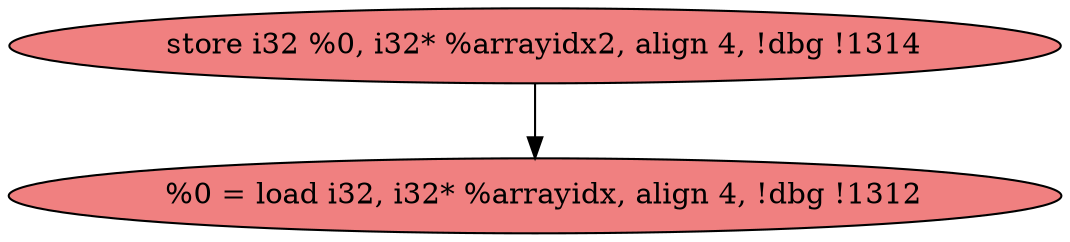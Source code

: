 
digraph G {


node11 [fillcolor=lightcoral,label="  %0 = load i32, i32* %arrayidx, align 4, !dbg !1312",shape=ellipse,style=filled ]
node10 [fillcolor=lightcoral,label="  store i32 %0, i32* %arrayidx2, align 4, !dbg !1314",shape=ellipse,style=filled ]

node10->node11 [ ]


}
